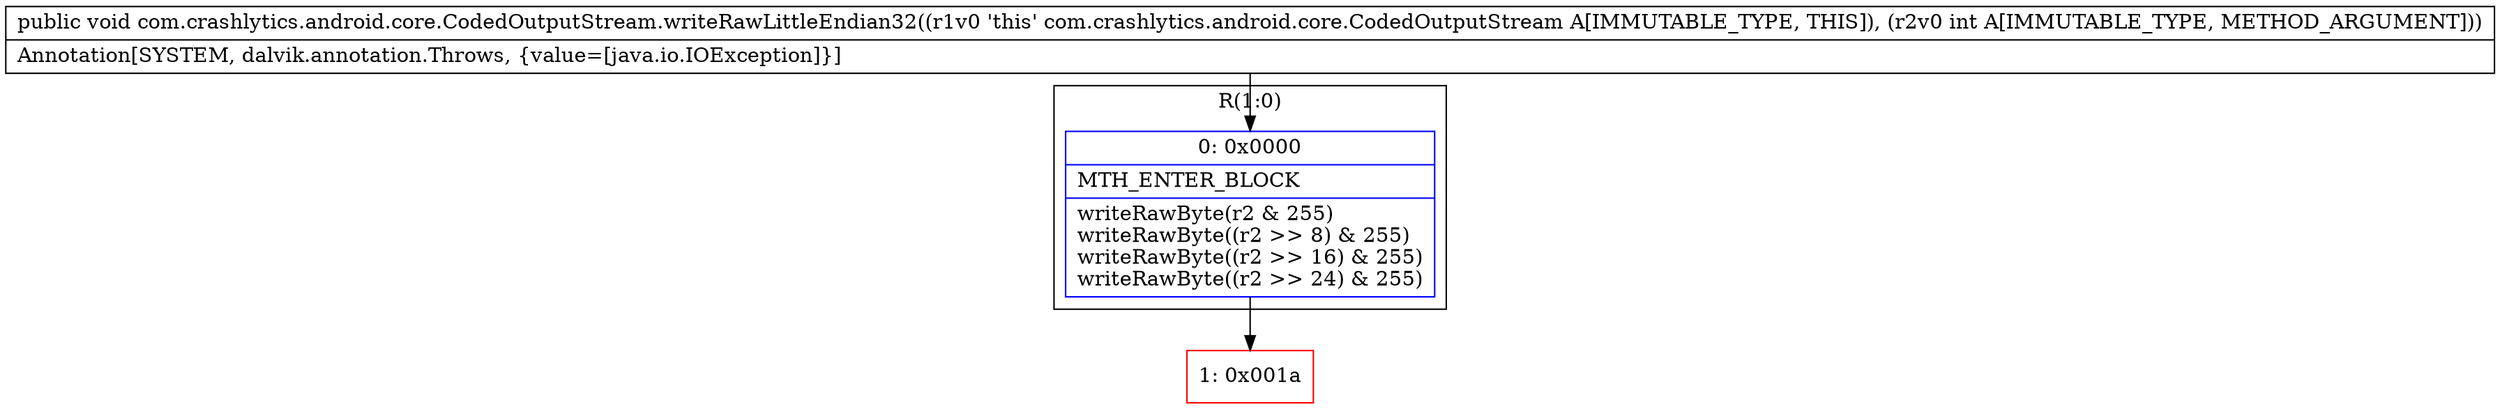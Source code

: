 digraph "CFG forcom.crashlytics.android.core.CodedOutputStream.writeRawLittleEndian32(I)V" {
subgraph cluster_Region_1390943704 {
label = "R(1:0)";
node [shape=record,color=blue];
Node_0 [shape=record,label="{0\:\ 0x0000|MTH_ENTER_BLOCK\l|writeRawByte(r2 & 255)\lwriteRawByte((r2 \>\> 8) & 255)\lwriteRawByte((r2 \>\> 16) & 255)\lwriteRawByte((r2 \>\> 24) & 255)\l}"];
}
Node_1 [shape=record,color=red,label="{1\:\ 0x001a}"];
MethodNode[shape=record,label="{public void com.crashlytics.android.core.CodedOutputStream.writeRawLittleEndian32((r1v0 'this' com.crashlytics.android.core.CodedOutputStream A[IMMUTABLE_TYPE, THIS]), (r2v0 int A[IMMUTABLE_TYPE, METHOD_ARGUMENT]))  | Annotation[SYSTEM, dalvik.annotation.Throws, \{value=[java.io.IOException]\}]\l}"];
MethodNode -> Node_0;
Node_0 -> Node_1;
}

